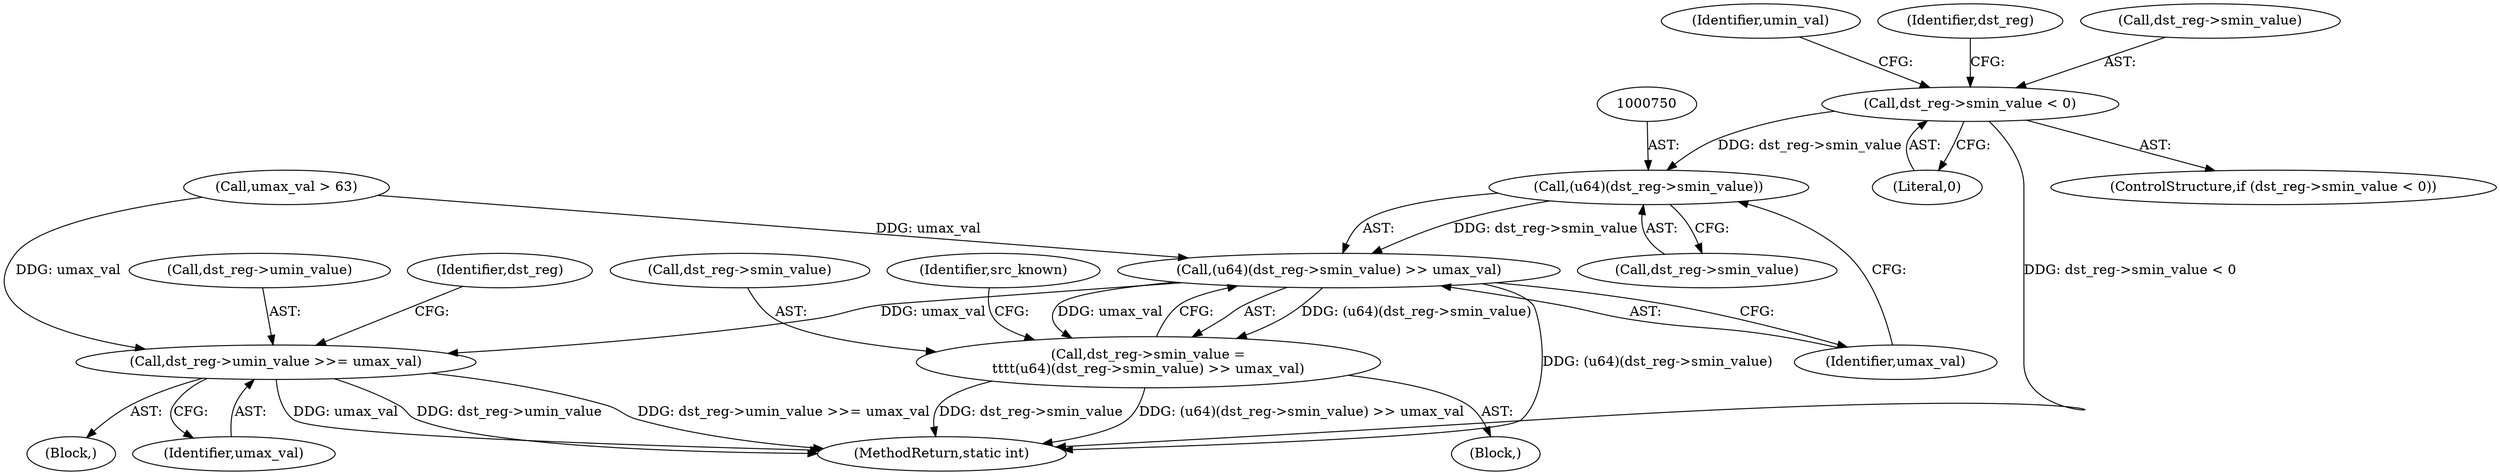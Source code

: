 digraph "0_linux_4374f256ce8182019353c0c639bb8d0695b4c941@pointer" {
"1000749" [label="(Call,(u64)(dst_reg->smin_value))"];
"1000716" [label="(Call,dst_reg->smin_value < 0)"];
"1000748" [label="(Call,(u64)(dst_reg->smin_value) >> umax_val)"];
"1000744" [label="(Call,dst_reg->smin_value =\n\t\t\t\t(u64)(dst_reg->smin_value) >> umax_val)"];
"1000774" [label="(Call,dst_reg->umin_value >>= umax_val)"];
"1000749" [label="(Call,(u64)(dst_reg->smin_value))"];
"1000723" [label="(Identifier,umin_val)"];
"1000743" [label="(Block,)"];
"1000751" [label="(Call,dst_reg->smin_value)"];
"1000746" [label="(Identifier,dst_reg)"];
"1000745" [label="(Call,dst_reg->smin_value)"];
"1000197" [label="(Block,)"];
"1000756" [label="(Identifier,src_known)"];
"1000781" [label="(Identifier,dst_reg)"];
"1000754" [label="(Identifier,umax_val)"];
"1000775" [label="(Call,dst_reg->umin_value)"];
"1000801" [label="(MethodReturn,static int)"];
"1000778" [label="(Identifier,umax_val)"];
"1000748" [label="(Call,(u64)(dst_reg->smin_value) >> umax_val)"];
"1000717" [label="(Call,dst_reg->smin_value)"];
"1000774" [label="(Call,dst_reg->umin_value >>= umax_val)"];
"1000720" [label="(Literal,0)"];
"1000716" [label="(Call,dst_reg->smin_value < 0)"];
"1000704" [label="(Call,umax_val > 63)"];
"1000744" [label="(Call,dst_reg->smin_value =\n\t\t\t\t(u64)(dst_reg->smin_value) >> umax_val)"];
"1000715" [label="(ControlStructure,if (dst_reg->smin_value < 0))"];
"1000749" -> "1000748"  [label="AST: "];
"1000749" -> "1000751"  [label="CFG: "];
"1000750" -> "1000749"  [label="AST: "];
"1000751" -> "1000749"  [label="AST: "];
"1000754" -> "1000749"  [label="CFG: "];
"1000749" -> "1000748"  [label="DDG: dst_reg->smin_value"];
"1000716" -> "1000749"  [label="DDG: dst_reg->smin_value"];
"1000716" -> "1000715"  [label="AST: "];
"1000716" -> "1000720"  [label="CFG: "];
"1000717" -> "1000716"  [label="AST: "];
"1000720" -> "1000716"  [label="AST: "];
"1000723" -> "1000716"  [label="CFG: "];
"1000746" -> "1000716"  [label="CFG: "];
"1000716" -> "1000801"  [label="DDG: dst_reg->smin_value < 0"];
"1000748" -> "1000744"  [label="AST: "];
"1000748" -> "1000754"  [label="CFG: "];
"1000754" -> "1000748"  [label="AST: "];
"1000744" -> "1000748"  [label="CFG: "];
"1000748" -> "1000801"  [label="DDG: (u64)(dst_reg->smin_value)"];
"1000748" -> "1000744"  [label="DDG: (u64)(dst_reg->smin_value)"];
"1000748" -> "1000744"  [label="DDG: umax_val"];
"1000704" -> "1000748"  [label="DDG: umax_val"];
"1000748" -> "1000774"  [label="DDG: umax_val"];
"1000744" -> "1000743"  [label="AST: "];
"1000745" -> "1000744"  [label="AST: "];
"1000756" -> "1000744"  [label="CFG: "];
"1000744" -> "1000801"  [label="DDG: (u64)(dst_reg->smin_value) >> umax_val"];
"1000744" -> "1000801"  [label="DDG: dst_reg->smin_value"];
"1000774" -> "1000197"  [label="AST: "];
"1000774" -> "1000778"  [label="CFG: "];
"1000775" -> "1000774"  [label="AST: "];
"1000778" -> "1000774"  [label="AST: "];
"1000781" -> "1000774"  [label="CFG: "];
"1000774" -> "1000801"  [label="DDG: dst_reg->umin_value >>= umax_val"];
"1000774" -> "1000801"  [label="DDG: umax_val"];
"1000774" -> "1000801"  [label="DDG: dst_reg->umin_value"];
"1000704" -> "1000774"  [label="DDG: umax_val"];
}
